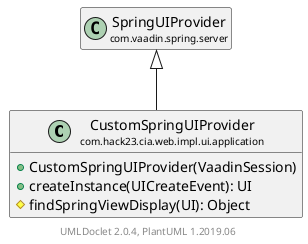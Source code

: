 @startuml
    set namespaceSeparator none
    hide empty fields
    hide empty methods

    class "<size:14>CustomSpringUIProvider\n<size:10>com.hack23.cia.web.impl.ui.application" as com.hack23.cia.web.impl.ui.application.CustomSpringUIProvider [[CustomSpringUIProvider.html]] {
        +CustomSpringUIProvider(VaadinSession)
        +createInstance(UICreateEvent): UI
        #findSpringViewDisplay(UI): Object
    }

    class "<size:14>SpringUIProvider\n<size:10>com.vaadin.spring.server" as com.vaadin.spring.server.SpringUIProvider

    com.vaadin.spring.server.SpringUIProvider <|-- com.hack23.cia.web.impl.ui.application.CustomSpringUIProvider

    center footer UMLDoclet 2.0.4, PlantUML 1.2019.06
@enduml
